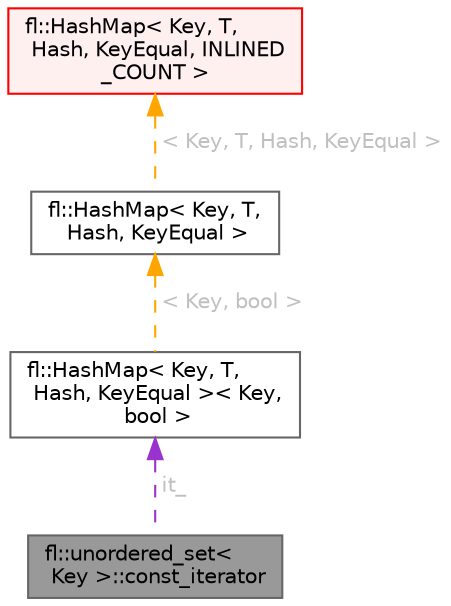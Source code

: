 digraph "fl::unordered_set&lt; Key &gt;::const_iterator"
{
 // INTERACTIVE_SVG=YES
 // LATEX_PDF_SIZE
  bgcolor="transparent";
  edge [fontname=Helvetica,fontsize=10,labelfontname=Helvetica,labelfontsize=10];
  node [fontname=Helvetica,fontsize=10,shape=box,height=0.2,width=0.4];
  Node1 [id="Node000001",label="fl::unordered_set\<\l Key \>::const_iterator",height=0.2,width=0.4,color="gray40", fillcolor="grey60", style="filled", fontcolor="black",tooltip=" "];
  Node2 -> Node1 [id="edge1_Node000001_Node000002",dir="back",color="darkorchid3",style="dashed",tooltip=" ",label=" it_",fontcolor="grey" ];
  Node2 [id="Node000002",label="fl::HashMap\< Key, T,\l Hash, KeyEqual \>\< Key,\l bool \>",height=0.2,width=0.4,color="gray40", fillcolor="white", style="filled",URL="$dc/de6/classfl_1_1_hash_map.html",tooltip=" "];
  Node3 -> Node2 [id="edge2_Node000002_Node000003",dir="back",color="orange",style="dashed",tooltip=" ",label=" \< Key, bool \>",fontcolor="grey" ];
  Node3 [id="Node000003",label="fl::HashMap\< Key, T,\l Hash, KeyEqual \>",height=0.2,width=0.4,color="gray40", fillcolor="white", style="filled",URL="$dc/de6/classfl_1_1_hash_map.html",tooltip=" "];
  Node4 -> Node3 [id="edge3_Node000003_Node000004",dir="back",color="orange",style="dashed",tooltip=" ",label=" \< Key, T, Hash, KeyEqual \>",fontcolor="grey" ];
  Node4 [id="Node000004",label="fl::HashMap\< Key, T,\l Hash, KeyEqual, INLINED\l_COUNT \>",height=0.2,width=0.4,color="red", fillcolor="#FFF0F0", style="filled",URL="$dc/de6/classfl_1_1_hash_map.html",tooltip=" "];
}
